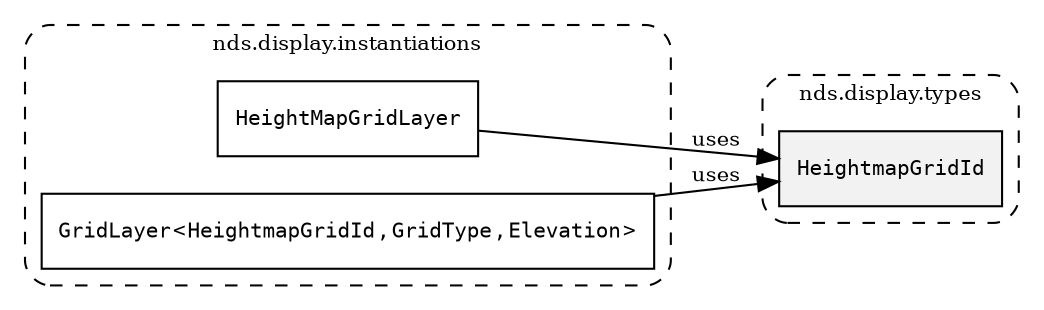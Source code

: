 /**
 * This dot file creates symbol collaboration diagram for HeightmapGridId.
 */
digraph ZSERIO
{
    node [shape=box, fontsize=10];
    rankdir="LR";
    fontsize=10;
    tooltip="HeightmapGridId collaboration diagram";

    subgraph "cluster_nds.display.types"
    {
        style="dashed, rounded";
        label="nds.display.types";
        tooltip="Package nds.display.types";
        href="../../../content/packages/nds.display.types.html#Package-nds-display-types";
        target="_parent";

        "HeightmapGridId" [style="filled", fillcolor="#0000000D", target="_parent", label=<<font face="monospace"><table align="center" border="0" cellspacing="0" cellpadding="0"><tr><td href="../../../content/packages/nds.display.types.html#Subtype-HeightmapGridId" title="Subtype defined in nds.display.types">HeightmapGridId</td></tr></table></font>>];
    }

    subgraph "cluster_nds.display.instantiations"
    {
        style="dashed, rounded";
        label="nds.display.instantiations";
        tooltip="Package nds.display.instantiations";
        href="../../../content/packages/nds.display.instantiations.html#Package-nds-display-instantiations";
        target="_parent";

        "HeightMapGridLayer" [target="_parent", label=<<font face="monospace"><table align="center" border="0" cellspacing="0" cellpadding="0"><tr><td href="../../../content/packages/nds.display.instantiations.html#InstantiateType-HeightMapGridLayer" title="InstantiateType defined in nds.display.instantiations">HeightMapGridLayer</td></tr></table></font>>];
        "GridLayer&lt;HeightmapGridId,GridType,Elevation&gt;" [target="_parent", label=<<font face="monospace"><table align="center" border="0" cellspacing="0" cellpadding="0"><tr><td href="../../../content/packages/nds.core.grid.html#Structure-GridLayer" title="Structure defined in nds.core.grid">GridLayer</td><td>&lt;</td><td><table align="center" border="0" cellspacing="0" cellpadding="0"><tr><td href="../../../content/packages/nds.display.types.html#Subtype-HeightmapGridId" title="Subtype defined in nds.display.types">HeightmapGridId</td></tr></table></td><td>,</td><td><table align="center" border="0" cellspacing="0" cellpadding="0"><tr><td href="../../../content/packages/nds.core.grid.html#Subtype-GridType" title="Subtype defined in nds.core.grid">GridType</td></tr></table></td><td>,</td><td><table align="center" border="0" cellspacing="0" cellpadding="0"><tr><td href="../../../content/packages/nds.core.geometry.html#Subtype-Elevation" title="Subtype defined in nds.core.geometry">Elevation</td></tr></table></td><td>&gt;</td></tr></table></font>>];
    }

    "HeightMapGridLayer" -> "HeightmapGridId" [label="uses", fontsize=10];
    "GridLayer&lt;HeightmapGridId,GridType,Elevation&gt;" -> "HeightmapGridId" [label="uses", fontsize=10];
}
